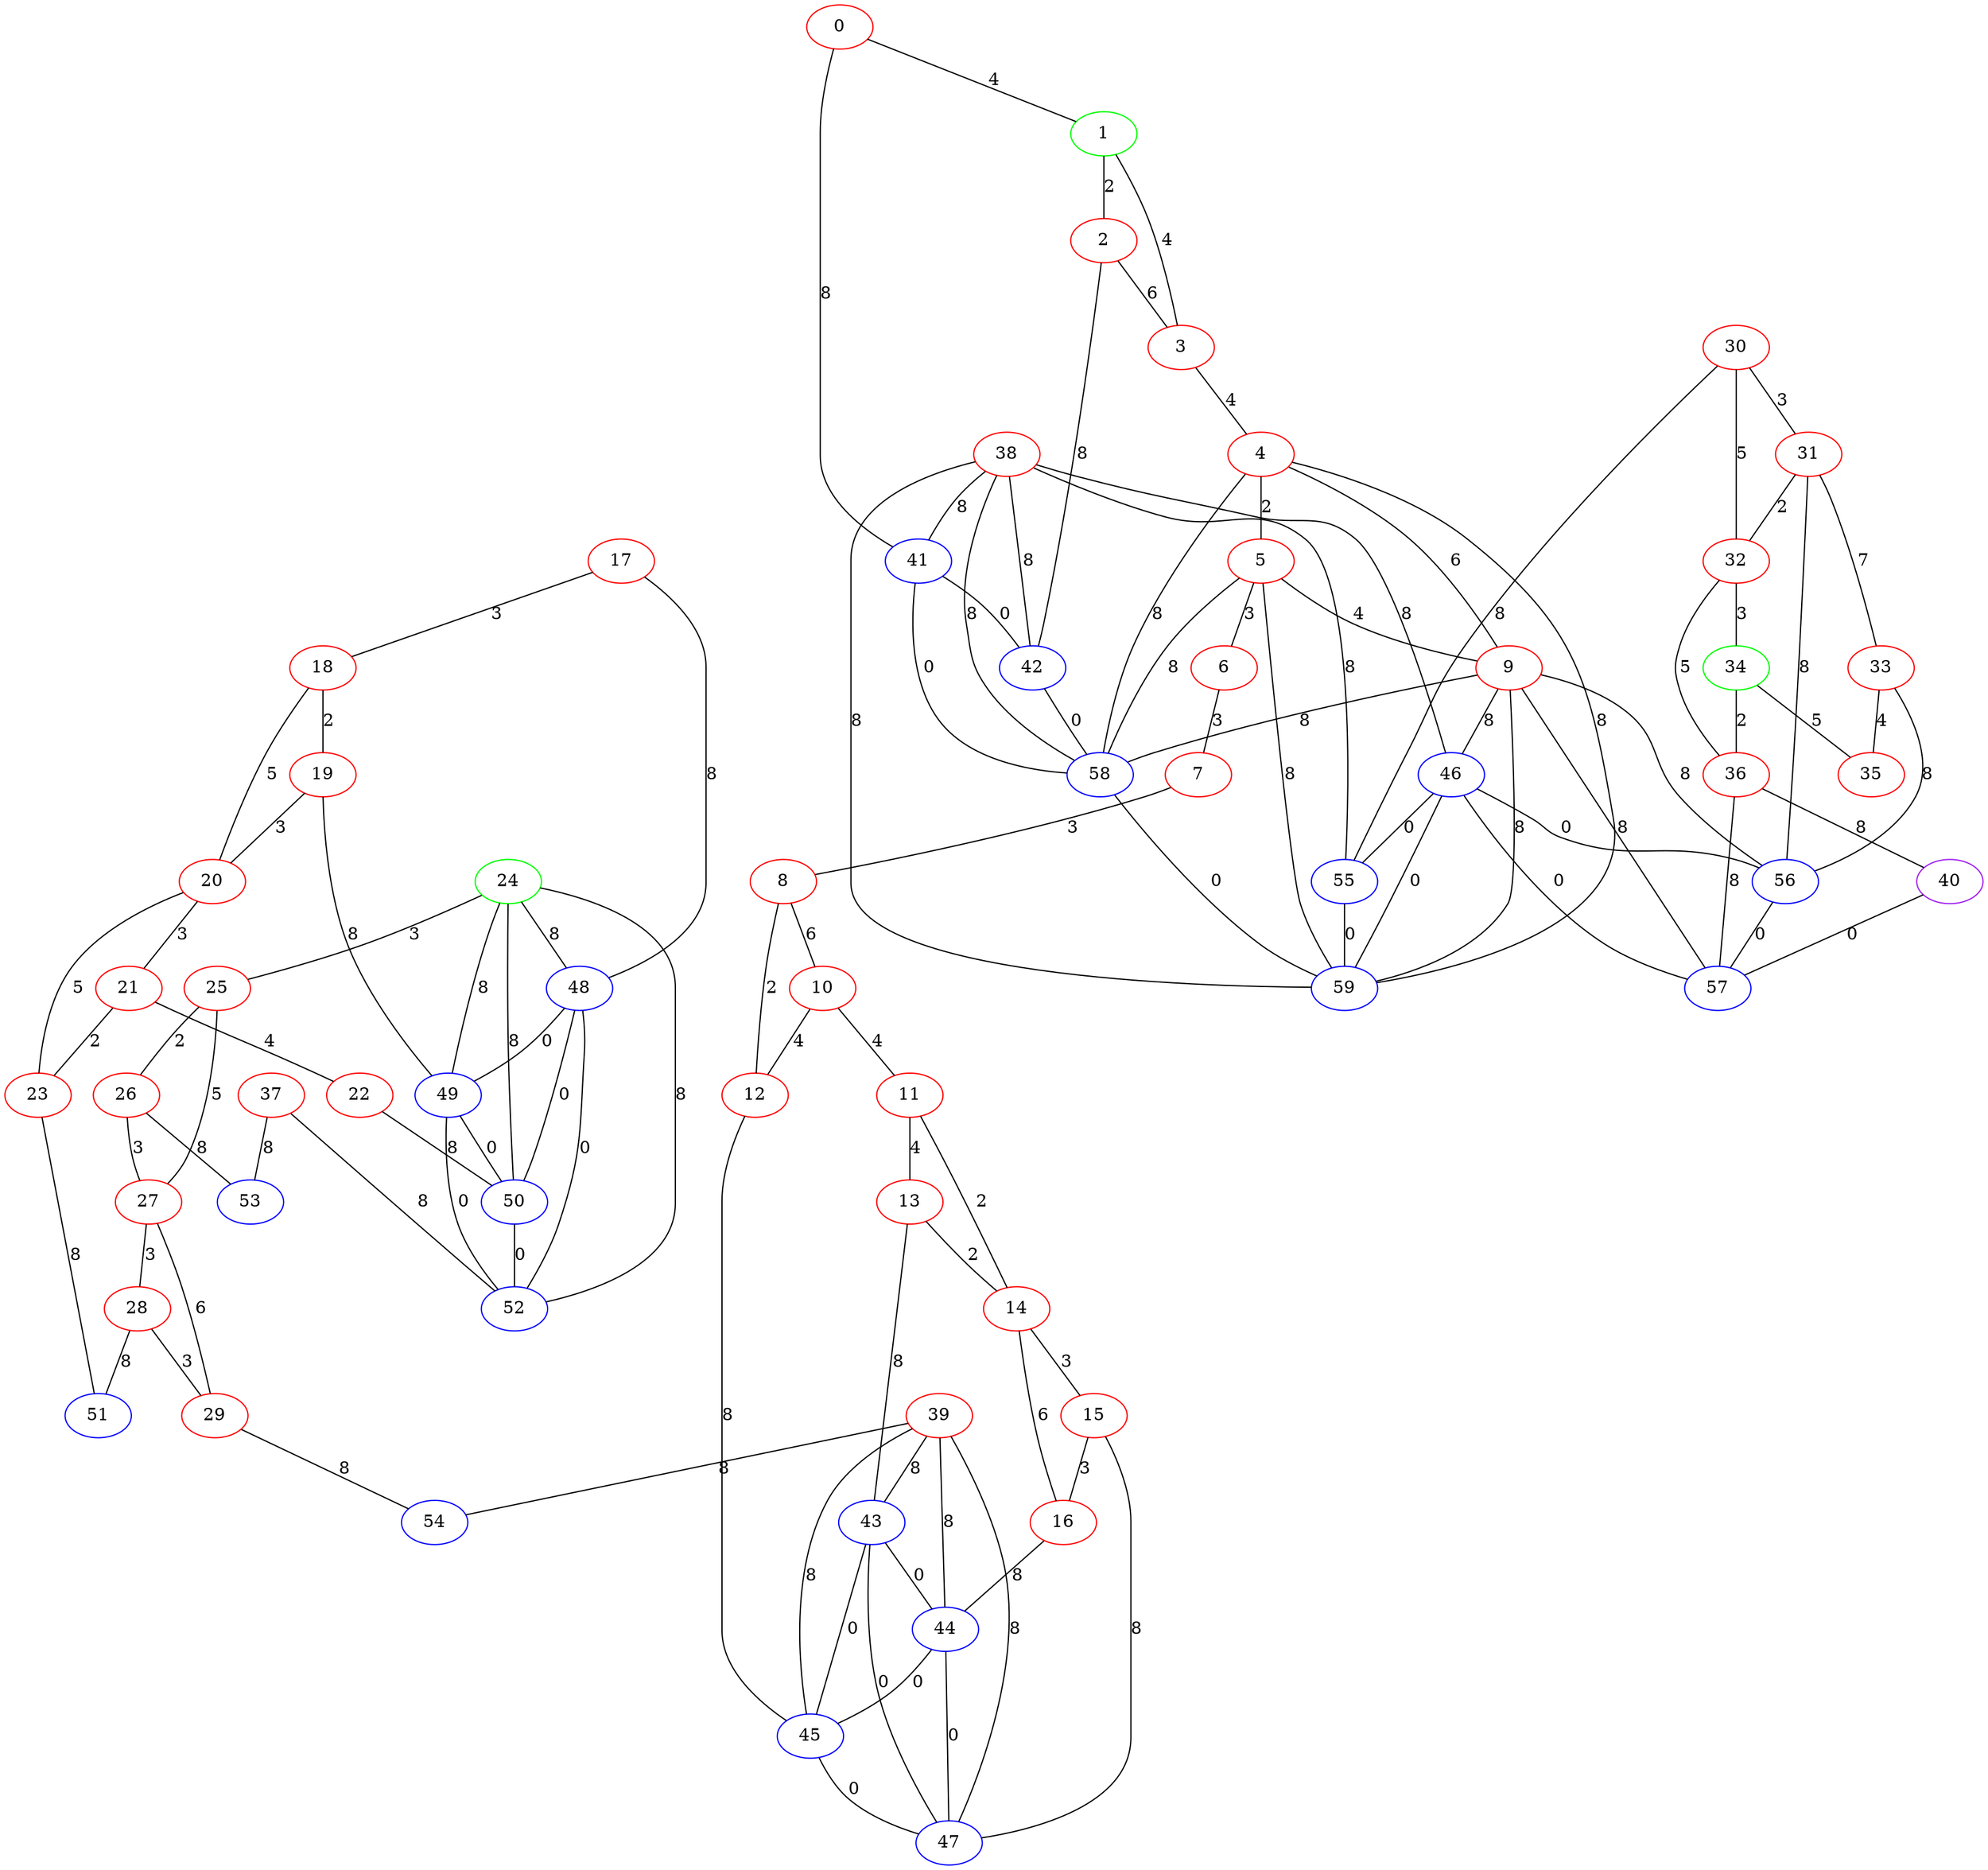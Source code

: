 graph "" {
0 [color=red, weight=1];
1 [color=green, weight=2];
2 [color=red, weight=1];
3 [color=red, weight=1];
4 [color=red, weight=1];
5 [color=red, weight=1];
6 [color=red, weight=1];
7 [color=red, weight=1];
8 [color=red, weight=1];
9 [color=red, weight=1];
10 [color=red, weight=1];
11 [color=red, weight=1];
12 [color=red, weight=1];
13 [color=red, weight=1];
14 [color=red, weight=1];
15 [color=red, weight=1];
16 [color=red, weight=1];
17 [color=red, weight=1];
18 [color=red, weight=1];
19 [color=red, weight=1];
20 [color=red, weight=1];
21 [color=red, weight=1];
22 [color=red, weight=1];
23 [color=red, weight=1];
24 [color=green, weight=2];
25 [color=red, weight=1];
26 [color=red, weight=1];
27 [color=red, weight=1];
28 [color=red, weight=1];
29 [color=red, weight=1];
30 [color=red, weight=1];
31 [color=red, weight=1];
32 [color=red, weight=1];
33 [color=red, weight=1];
34 [color=green, weight=2];
35 [color=red, weight=1];
36 [color=red, weight=1];
37 [color=red, weight=1];
38 [color=red, weight=1];
39 [color=red, weight=1];
40 [color=purple, weight=4];
41 [color=blue, weight=3];
42 [color=blue, weight=3];
43 [color=blue, weight=3];
44 [color=blue, weight=3];
45 [color=blue, weight=3];
46 [color=blue, weight=3];
47 [color=blue, weight=3];
48 [color=blue, weight=3];
49 [color=blue, weight=3];
50 [color=blue, weight=3];
51 [color=blue, weight=3];
52 [color=blue, weight=3];
53 [color=blue, weight=3];
54 [color=blue, weight=3];
55 [color=blue, weight=3];
56 [color=blue, weight=3];
57 [color=blue, weight=3];
58 [color=blue, weight=3];
59 [color=blue, weight=3];
0 -- 1  [key=0, label=4];
0 -- 41  [key=0, label=8];
1 -- 2  [key=0, label=2];
1 -- 3  [key=0, label=4];
2 -- 42  [key=0, label=8];
2 -- 3  [key=0, label=6];
3 -- 4  [key=0, label=4];
4 -- 9  [key=0, label=6];
4 -- 58  [key=0, label=8];
4 -- 5  [key=0, label=2];
4 -- 59  [key=0, label=8];
5 -- 9  [key=0, label=4];
5 -- 58  [key=0, label=8];
5 -- 59  [key=0, label=8];
5 -- 6  [key=0, label=3];
6 -- 7  [key=0, label=3];
7 -- 8  [key=0, label=3];
8 -- 10  [key=0, label=6];
8 -- 12  [key=0, label=2];
9 -- 46  [key=0, label=8];
9 -- 56  [key=0, label=8];
9 -- 57  [key=0, label=8];
9 -- 58  [key=0, label=8];
9 -- 59  [key=0, label=8];
10 -- 11  [key=0, label=4];
10 -- 12  [key=0, label=4];
11 -- 13  [key=0, label=4];
11 -- 14  [key=0, label=2];
12 -- 45  [key=0, label=8];
13 -- 43  [key=0, label=8];
13 -- 14  [key=0, label=2];
14 -- 16  [key=0, label=6];
14 -- 15  [key=0, label=3];
15 -- 16  [key=0, label=3];
15 -- 47  [key=0, label=8];
16 -- 44  [key=0, label=8];
17 -- 48  [key=0, label=8];
17 -- 18  [key=0, label=3];
18 -- 19  [key=0, label=2];
18 -- 20  [key=0, label=5];
19 -- 49  [key=0, label=8];
19 -- 20  [key=0, label=3];
20 -- 21  [key=0, label=3];
20 -- 23  [key=0, label=5];
21 -- 22  [key=0, label=4];
21 -- 23  [key=0, label=2];
22 -- 50  [key=0, label=8];
23 -- 51  [key=0, label=8];
24 -- 48  [key=0, label=8];
24 -- 25  [key=0, label=3];
24 -- 50  [key=0, label=8];
24 -- 52  [key=0, label=8];
24 -- 49  [key=0, label=8];
25 -- 26  [key=0, label=2];
25 -- 27  [key=0, label=5];
26 -- 27  [key=0, label=3];
26 -- 53  [key=0, label=8];
27 -- 28  [key=0, label=3];
27 -- 29  [key=0, label=6];
28 -- 51  [key=0, label=8];
28 -- 29  [key=0, label=3];
29 -- 54  [key=0, label=8];
30 -- 32  [key=0, label=5];
30 -- 55  [key=0, label=8];
30 -- 31  [key=0, label=3];
31 -- 32  [key=0, label=2];
31 -- 33  [key=0, label=7];
31 -- 56  [key=0, label=8];
32 -- 34  [key=0, label=3];
32 -- 36  [key=0, label=5];
33 -- 56  [key=0, label=8];
33 -- 35  [key=0, label=4];
34 -- 35  [key=0, label=5];
34 -- 36  [key=0, label=2];
36 -- 40  [key=0, label=8];
36 -- 57  [key=0, label=8];
37 -- 52  [key=0, label=8];
37 -- 53  [key=0, label=8];
38 -- 41  [key=0, label=8];
38 -- 42  [key=0, label=8];
38 -- 46  [key=0, label=8];
38 -- 55  [key=0, label=8];
38 -- 58  [key=0, label=8];
38 -- 59  [key=0, label=8];
39 -- 43  [key=0, label=8];
39 -- 44  [key=0, label=8];
39 -- 45  [key=0, label=8];
39 -- 54  [key=0, label=8];
39 -- 47  [key=0, label=8];
40 -- 57  [key=0, label=0];
41 -- 42  [key=0, label=0];
41 -- 58  [key=0, label=0];
42 -- 58  [key=0, label=0];
43 -- 47  [key=0, label=0];
43 -- 44  [key=0, label=0];
43 -- 45  [key=0, label=0];
44 -- 45  [key=0, label=0];
44 -- 47  [key=0, label=0];
45 -- 47  [key=0, label=0];
46 -- 55  [key=0, label=0];
46 -- 56  [key=0, label=0];
46 -- 57  [key=0, label=0];
46 -- 59  [key=0, label=0];
48 -- 49  [key=0, label=0];
48 -- 50  [key=0, label=0];
48 -- 52  [key=0, label=0];
49 -- 50  [key=0, label=0];
49 -- 52  [key=0, label=0];
50 -- 52  [key=0, label=0];
55 -- 59  [key=0, label=0];
56 -- 57  [key=0, label=0];
58 -- 59  [key=0, label=0];
}
